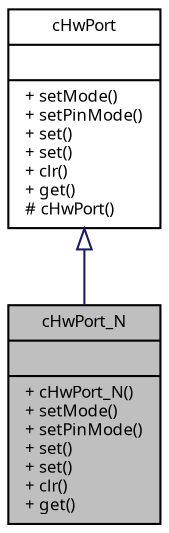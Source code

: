 digraph "cHwPort_N"
{
  edge [fontname="Sans",fontsize="8",labelfontname="Sans",labelfontsize="8"];
  node [fontname="Sans",fontsize="8",shape=record];
  Node1 [label="{cHwPort_N\n||+ cHwPort_N()\l+ setMode()\l+ setPinMode()\l+ set()\l+ set()\l+ clr()\l+ get()\l}",height=0.2,width=0.4,color="black", fillcolor="grey75", style="filled", fontcolor="black"];
  Node2 -> Node1 [dir="back",color="midnightblue",fontsize="8",style="solid",arrowtail="onormal",fontname="Sans"];
  Node2 [label="{cHwPort\n||+ setMode()\l+ setPinMode()\l+ set()\l+ set()\l+ clr()\l+ get()\l# cHwPort()\l}",height=0.2,width=0.4,color="black", fillcolor="white", style="filled",URL="$classc_hw_port.html",tooltip="Abstract class supporting general purpose I/O hardware. "];
}
